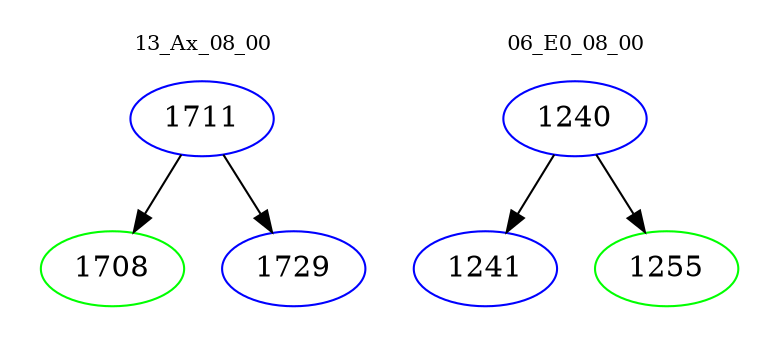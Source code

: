 digraph{
subgraph cluster_0 {
color = white
label = "13_Ax_08_00";
fontsize=10;
T0_1711 [label="1711", color="blue"]
T0_1711 -> T0_1708 [color="black"]
T0_1708 [label="1708", color="green"]
T0_1711 -> T0_1729 [color="black"]
T0_1729 [label="1729", color="blue"]
}
subgraph cluster_1 {
color = white
label = "06_E0_08_00";
fontsize=10;
T1_1240 [label="1240", color="blue"]
T1_1240 -> T1_1241 [color="black"]
T1_1241 [label="1241", color="blue"]
T1_1240 -> T1_1255 [color="black"]
T1_1255 [label="1255", color="green"]
}
}
